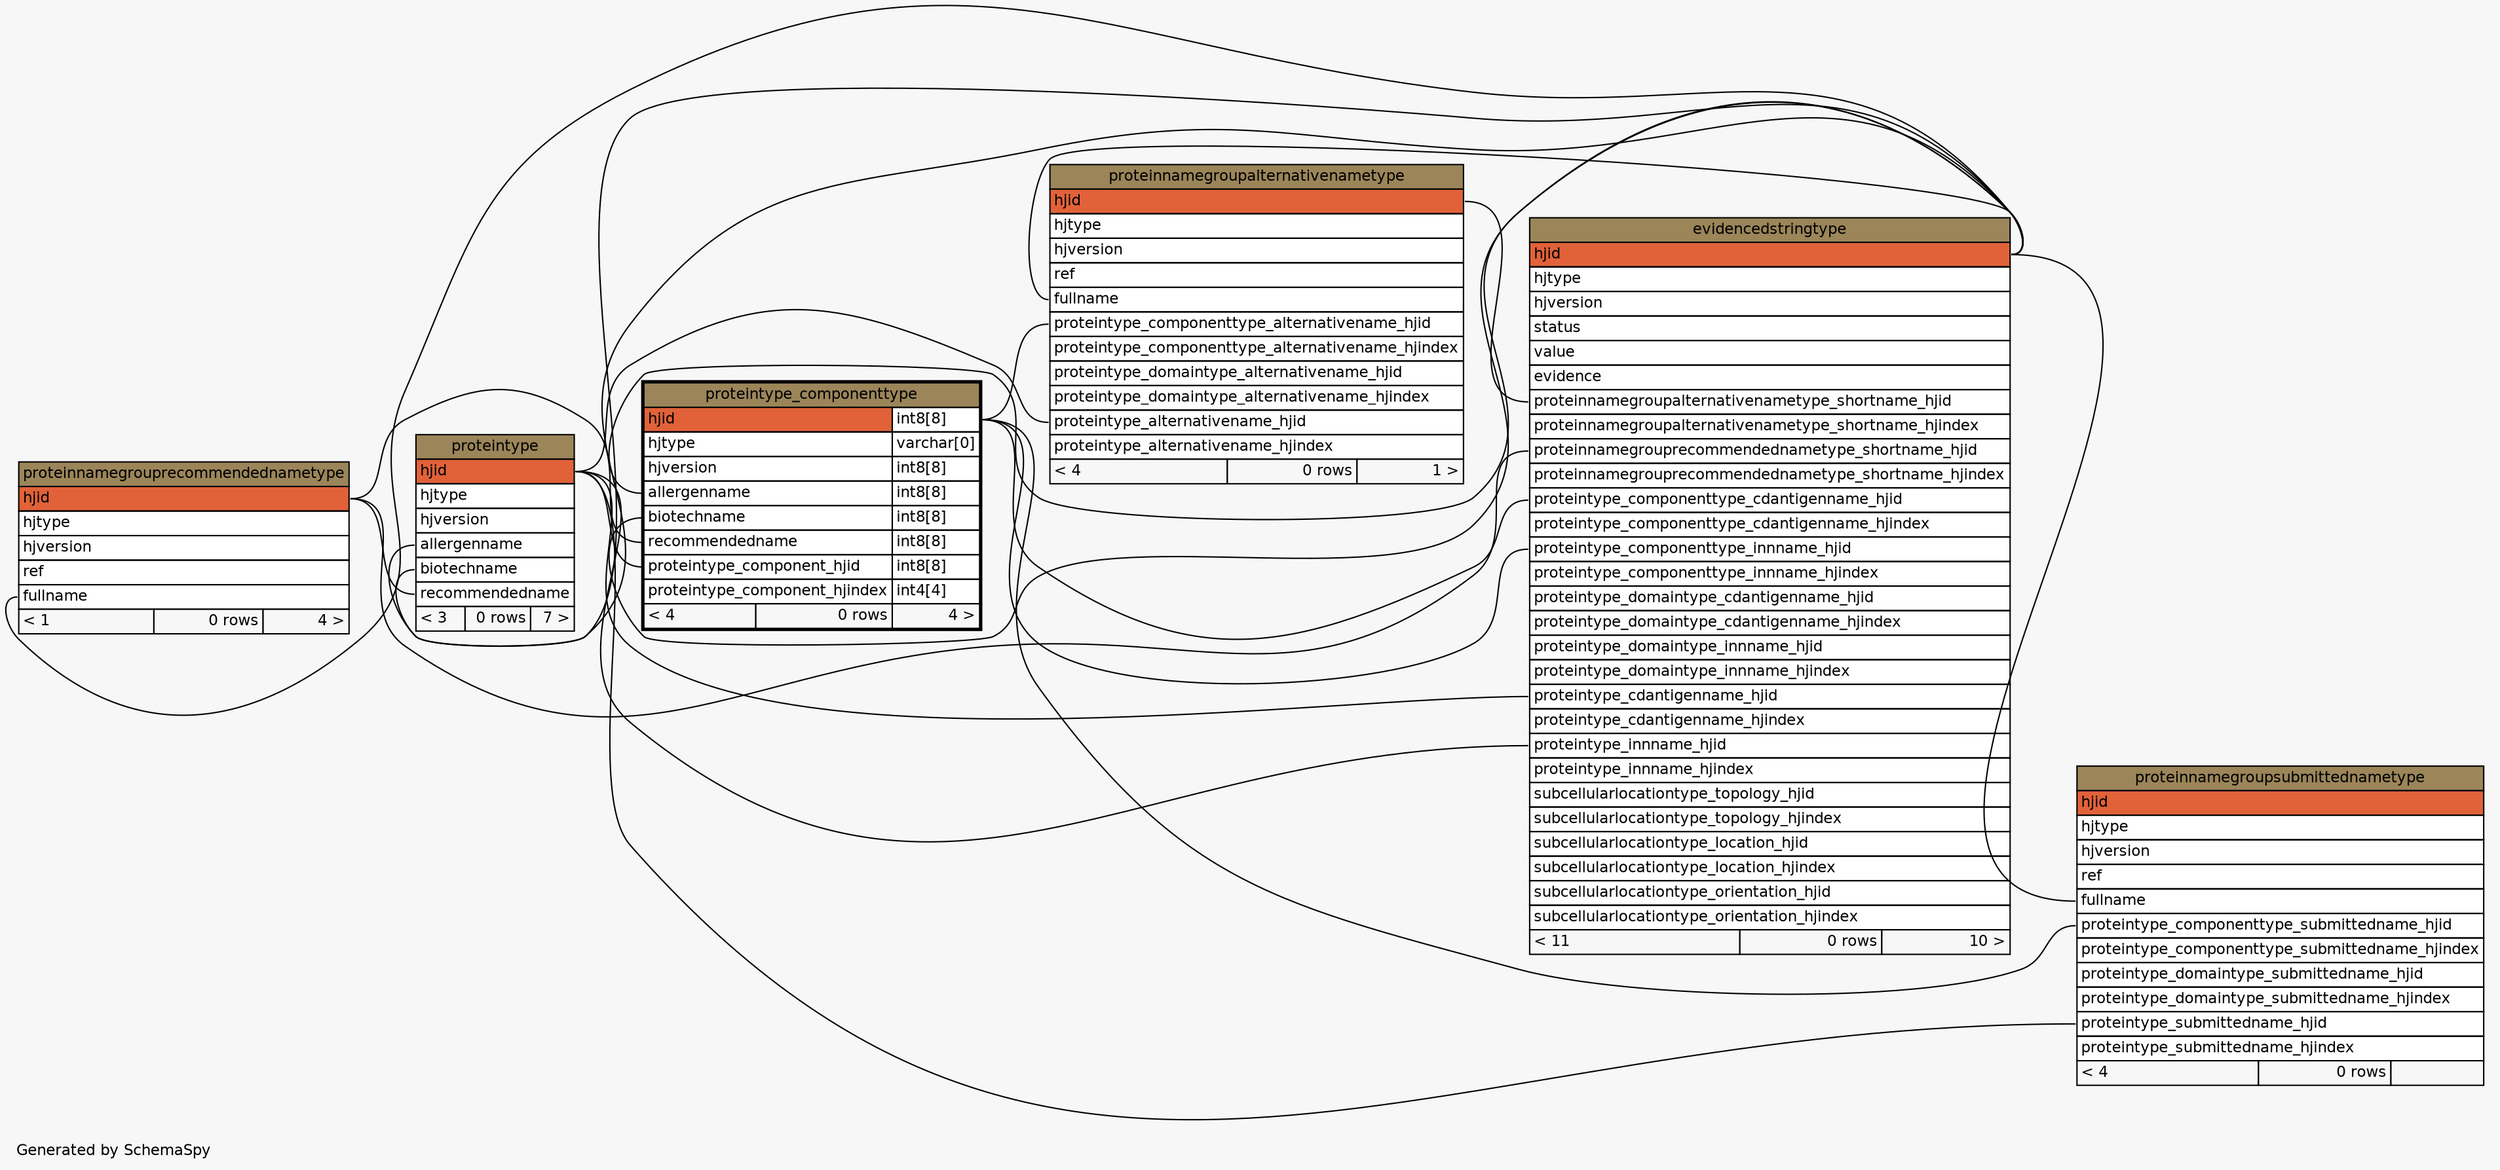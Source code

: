 // dot 2.22.2 on Windows Vista 6.0
// SchemaSpy rev 536
digraph "oneDegreeRelationshipsDiagram" {
  graph [
    rankdir="RL"
    bgcolor="#f7f7f7"
    label="\nGenerated by SchemaSpy"
    labeljust="l"
    nodesep="0.18"
    ranksep="0.46"
    fontname="Helvetica"
    fontsize="11"
  ];
  node [
    fontname="Helvetica"
    fontsize="11"
    shape="plaintext"
  ];
  edge [
    arrowsize="0.8"
  ];
  "evidencedstringtype":"proteinnamegroupalternativenametype_shortname_hjid":w -> "proteinnamegroupalternativenametype":"hjid":e [arrowhead=none arrowtail=crowodot];
  "evidencedstringtype":"proteinnamegrouprecommendednametype_shortname_hjid":w -> "proteinnamegrouprecommendednametype":"hjid":e [arrowhead=none arrowtail=crowodot];
  "evidencedstringtype":"proteintype_cdantigenname_hjid":w -> "proteintype":"hjid":e [arrowhead=none arrowtail=crowodot];
  "evidencedstringtype":"proteintype_componenttype_cdantigenname_hjid":w -> "proteintype_componenttype":"hjid.type":e [arrowhead=none arrowtail=crowodot];
  "evidencedstringtype":"proteintype_componenttype_innname_hjid":w -> "proteintype_componenttype":"hjid.type":e [arrowhead=none arrowtail=crowodot];
  "evidencedstringtype":"proteintype_innname_hjid":w -> "proteintype":"hjid":e [arrowhead=none arrowtail=crowodot];
  "proteinnamegroupalternativenametype":"fullname":w -> "evidencedstringtype":"hjid":e [arrowhead=none arrowtail=crowodot];
  "proteinnamegroupalternativenametype":"proteintype_alternativename_hjid":w -> "proteintype":"hjid":e [arrowhead=none arrowtail=crowodot];
  "proteinnamegroupalternativenametype":"proteintype_componenttype_alternativename_hjid":w -> "proteintype_componenttype":"hjid.type":e [arrowhead=none arrowtail=crowodot];
  "proteinnamegrouprecommendednametype":"fullname":w -> "evidencedstringtype":"hjid":e [arrowhead=none arrowtail=crowodot];
  "proteinnamegroupsubmittednametype":"fullname":w -> "evidencedstringtype":"hjid":e [arrowhead=none arrowtail=crowodot];
  "proteinnamegroupsubmittednametype":"proteintype_componenttype_submittedname_hjid":w -> "proteintype_componenttype":"hjid.type":e [arrowhead=none arrowtail=crowodot];
  "proteinnamegroupsubmittednametype":"proteintype_submittedname_hjid":w -> "proteintype":"hjid":e [arrowhead=none arrowtail=crowodot];
  "proteintype":"allergenname":w -> "evidencedstringtype":"hjid":e [arrowhead=none arrowtail=crowodot];
  "proteintype":"biotechname":w -> "evidencedstringtype":"hjid":e [arrowhead=none arrowtail=crowodot];
  "proteintype":"recommendedname":w -> "proteinnamegrouprecommendednametype":"hjid":e [arrowhead=none arrowtail=crowodot];
  "proteintype_componenttype":"allergenname":w -> "evidencedstringtype":"hjid":e [arrowhead=none arrowtail=crowodot];
  "proteintype_componenttype":"biotechname":w -> "evidencedstringtype":"hjid":e [arrowhead=none arrowtail=crowodot];
  "proteintype_componenttype":"proteintype_component_hjid":w -> "proteintype":"hjid":e [arrowhead=none arrowtail=crowodot];
  "proteintype_componenttype":"recommendedname":w -> "proteinnamegrouprecommendednametype":"hjid":e [arrowhead=none arrowtail=crowodot];
  "evidencedstringtype" [
    label=<
    <TABLE BORDER="0" CELLBORDER="1" CELLSPACING="0" BGCOLOR="#ffffff">
      <TR><TD COLSPAN="3" BGCOLOR="#9b8559" ALIGN="CENTER">evidencedstringtype</TD></TR>
      <TR><TD PORT="hjid" COLSPAN="3" BGCOLOR="#e16239" ALIGN="LEFT">hjid</TD></TR>
      <TR><TD PORT="hjtype" COLSPAN="3" ALIGN="LEFT">hjtype</TD></TR>
      <TR><TD PORT="hjversion" COLSPAN="3" ALIGN="LEFT">hjversion</TD></TR>
      <TR><TD PORT="status" COLSPAN="3" ALIGN="LEFT">status</TD></TR>
      <TR><TD PORT="value" COLSPAN="3" ALIGN="LEFT">value</TD></TR>
      <TR><TD PORT="evidence" COLSPAN="3" ALIGN="LEFT">evidence</TD></TR>
      <TR><TD PORT="proteinnamegroupalternativenametype_shortname_hjid" COLSPAN="3" ALIGN="LEFT">proteinnamegroupalternativenametype_shortname_hjid</TD></TR>
      <TR><TD PORT="proteinnamegroupalternativenametype_shortname_hjindex" COLSPAN="3" ALIGN="LEFT">proteinnamegroupalternativenametype_shortname_hjindex</TD></TR>
      <TR><TD PORT="proteinnamegrouprecommendednametype_shortname_hjid" COLSPAN="3" ALIGN="LEFT">proteinnamegrouprecommendednametype_shortname_hjid</TD></TR>
      <TR><TD PORT="proteinnamegrouprecommendednametype_shortname_hjindex" COLSPAN="3" ALIGN="LEFT">proteinnamegrouprecommendednametype_shortname_hjindex</TD></TR>
      <TR><TD PORT="proteintype_componenttype_cdantigenname_hjid" COLSPAN="3" ALIGN="LEFT">proteintype_componenttype_cdantigenname_hjid</TD></TR>
      <TR><TD PORT="proteintype_componenttype_cdantigenname_hjindex" COLSPAN="3" ALIGN="LEFT">proteintype_componenttype_cdantigenname_hjindex</TD></TR>
      <TR><TD PORT="proteintype_componenttype_innname_hjid" COLSPAN="3" ALIGN="LEFT">proteintype_componenttype_innname_hjid</TD></TR>
      <TR><TD PORT="proteintype_componenttype_innname_hjindex" COLSPAN="3" ALIGN="LEFT">proteintype_componenttype_innname_hjindex</TD></TR>
      <TR><TD PORT="proteintype_domaintype_cdantigenname_hjid" COLSPAN="3" ALIGN="LEFT">proteintype_domaintype_cdantigenname_hjid</TD></TR>
      <TR><TD PORT="proteintype_domaintype_cdantigenname_hjindex" COLSPAN="3" ALIGN="LEFT">proteintype_domaintype_cdantigenname_hjindex</TD></TR>
      <TR><TD PORT="proteintype_domaintype_innname_hjid" COLSPAN="3" ALIGN="LEFT">proteintype_domaintype_innname_hjid</TD></TR>
      <TR><TD PORT="proteintype_domaintype_innname_hjindex" COLSPAN="3" ALIGN="LEFT">proteintype_domaintype_innname_hjindex</TD></TR>
      <TR><TD PORT="proteintype_cdantigenname_hjid" COLSPAN="3" ALIGN="LEFT">proteintype_cdantigenname_hjid</TD></TR>
      <TR><TD PORT="proteintype_cdantigenname_hjindex" COLSPAN="3" ALIGN="LEFT">proteintype_cdantigenname_hjindex</TD></TR>
      <TR><TD PORT="proteintype_innname_hjid" COLSPAN="3" ALIGN="LEFT">proteintype_innname_hjid</TD></TR>
      <TR><TD PORT="proteintype_innname_hjindex" COLSPAN="3" ALIGN="LEFT">proteintype_innname_hjindex</TD></TR>
      <TR><TD PORT="subcellularlocationtype_topology_hjid" COLSPAN="3" ALIGN="LEFT">subcellularlocationtype_topology_hjid</TD></TR>
      <TR><TD PORT="subcellularlocationtype_topology_hjindex" COLSPAN="3" ALIGN="LEFT">subcellularlocationtype_topology_hjindex</TD></TR>
      <TR><TD PORT="subcellularlocationtype_location_hjid" COLSPAN="3" ALIGN="LEFT">subcellularlocationtype_location_hjid</TD></TR>
      <TR><TD PORT="subcellularlocationtype_location_hjindex" COLSPAN="3" ALIGN="LEFT">subcellularlocationtype_location_hjindex</TD></TR>
      <TR><TD PORT="subcellularlocationtype_orientation_hjid" COLSPAN="3" ALIGN="LEFT">subcellularlocationtype_orientation_hjid</TD></TR>
      <TR><TD PORT="subcellularlocationtype_orientation_hjindex" COLSPAN="3" ALIGN="LEFT">subcellularlocationtype_orientation_hjindex</TD></TR>
      <TR><TD ALIGN="LEFT" BGCOLOR="#f7f7f7">&lt; 11</TD><TD ALIGN="RIGHT" BGCOLOR="#f7f7f7">0 rows</TD><TD ALIGN="RIGHT" BGCOLOR="#f7f7f7">10 &gt;</TD></TR>
    </TABLE>>
    URL="evidencedstringtype.html"
    tooltip="evidencedstringtype"
  ];
  "proteinnamegroupalternativenametype" [
    label=<
    <TABLE BORDER="0" CELLBORDER="1" CELLSPACING="0" BGCOLOR="#ffffff">
      <TR><TD COLSPAN="3" BGCOLOR="#9b8559" ALIGN="CENTER">proteinnamegroupalternativenametype</TD></TR>
      <TR><TD PORT="hjid" COLSPAN="3" BGCOLOR="#e16239" ALIGN="LEFT">hjid</TD></TR>
      <TR><TD PORT="hjtype" COLSPAN="3" ALIGN="LEFT">hjtype</TD></TR>
      <TR><TD PORT="hjversion" COLSPAN="3" ALIGN="LEFT">hjversion</TD></TR>
      <TR><TD PORT="ref" COLSPAN="3" ALIGN="LEFT">ref</TD></TR>
      <TR><TD PORT="fullname" COLSPAN="3" ALIGN="LEFT">fullname</TD></TR>
      <TR><TD PORT="proteintype_componenttype_alternativename_hjid" COLSPAN="3" ALIGN="LEFT">proteintype_componenttype_alternativename_hjid</TD></TR>
      <TR><TD PORT="proteintype_componenttype_alternativename_hjindex" COLSPAN="3" ALIGN="LEFT">proteintype_componenttype_alternativename_hjindex</TD></TR>
      <TR><TD PORT="proteintype_domaintype_alternativename_hjid" COLSPAN="3" ALIGN="LEFT">proteintype_domaintype_alternativename_hjid</TD></TR>
      <TR><TD PORT="proteintype_domaintype_alternativename_hjindex" COLSPAN="3" ALIGN="LEFT">proteintype_domaintype_alternativename_hjindex</TD></TR>
      <TR><TD PORT="proteintype_alternativename_hjid" COLSPAN="3" ALIGN="LEFT">proteintype_alternativename_hjid</TD></TR>
      <TR><TD PORT="proteintype_alternativename_hjindex" COLSPAN="3" ALIGN="LEFT">proteintype_alternativename_hjindex</TD></TR>
      <TR><TD ALIGN="LEFT" BGCOLOR="#f7f7f7">&lt; 4</TD><TD ALIGN="RIGHT" BGCOLOR="#f7f7f7">0 rows</TD><TD ALIGN="RIGHT" BGCOLOR="#f7f7f7">1 &gt;</TD></TR>
    </TABLE>>
    URL="proteinnamegroupalternativenametype.html"
    tooltip="proteinnamegroupalternativenametype"
  ];
  "proteinnamegrouprecommendednametype" [
    label=<
    <TABLE BORDER="0" CELLBORDER="1" CELLSPACING="0" BGCOLOR="#ffffff">
      <TR><TD COLSPAN="3" BGCOLOR="#9b8559" ALIGN="CENTER">proteinnamegrouprecommendednametype</TD></TR>
      <TR><TD PORT="hjid" COLSPAN="3" BGCOLOR="#e16239" ALIGN="LEFT">hjid</TD></TR>
      <TR><TD PORT="hjtype" COLSPAN="3" ALIGN="LEFT">hjtype</TD></TR>
      <TR><TD PORT="hjversion" COLSPAN="3" ALIGN="LEFT">hjversion</TD></TR>
      <TR><TD PORT="ref" COLSPAN="3" ALIGN="LEFT">ref</TD></TR>
      <TR><TD PORT="fullname" COLSPAN="3" ALIGN="LEFT">fullname</TD></TR>
      <TR><TD ALIGN="LEFT" BGCOLOR="#f7f7f7">&lt; 1</TD><TD ALIGN="RIGHT" BGCOLOR="#f7f7f7">0 rows</TD><TD ALIGN="RIGHT" BGCOLOR="#f7f7f7">4 &gt;</TD></TR>
    </TABLE>>
    URL="proteinnamegrouprecommendednametype.html"
    tooltip="proteinnamegrouprecommendednametype"
  ];
  "proteinnamegroupsubmittednametype" [
    label=<
    <TABLE BORDER="0" CELLBORDER="1" CELLSPACING="0" BGCOLOR="#ffffff">
      <TR><TD COLSPAN="3" BGCOLOR="#9b8559" ALIGN="CENTER">proteinnamegroupsubmittednametype</TD></TR>
      <TR><TD PORT="hjid" COLSPAN="3" BGCOLOR="#e16239" ALIGN="LEFT">hjid</TD></TR>
      <TR><TD PORT="hjtype" COLSPAN="3" ALIGN="LEFT">hjtype</TD></TR>
      <TR><TD PORT="hjversion" COLSPAN="3" ALIGN="LEFT">hjversion</TD></TR>
      <TR><TD PORT="ref" COLSPAN="3" ALIGN="LEFT">ref</TD></TR>
      <TR><TD PORT="fullname" COLSPAN="3" ALIGN="LEFT">fullname</TD></TR>
      <TR><TD PORT="proteintype_componenttype_submittedname_hjid" COLSPAN="3" ALIGN="LEFT">proteintype_componenttype_submittedname_hjid</TD></TR>
      <TR><TD PORT="proteintype_componenttype_submittedname_hjindex" COLSPAN="3" ALIGN="LEFT">proteintype_componenttype_submittedname_hjindex</TD></TR>
      <TR><TD PORT="proteintype_domaintype_submittedname_hjid" COLSPAN="3" ALIGN="LEFT">proteintype_domaintype_submittedname_hjid</TD></TR>
      <TR><TD PORT="proteintype_domaintype_submittedname_hjindex" COLSPAN="3" ALIGN="LEFT">proteintype_domaintype_submittedname_hjindex</TD></TR>
      <TR><TD PORT="proteintype_submittedname_hjid" COLSPAN="3" ALIGN="LEFT">proteintype_submittedname_hjid</TD></TR>
      <TR><TD PORT="proteintype_submittedname_hjindex" COLSPAN="3" ALIGN="LEFT">proteintype_submittedname_hjindex</TD></TR>
      <TR><TD ALIGN="LEFT" BGCOLOR="#f7f7f7">&lt; 4</TD><TD ALIGN="RIGHT" BGCOLOR="#f7f7f7">0 rows</TD><TD ALIGN="RIGHT" BGCOLOR="#f7f7f7">  </TD></TR>
    </TABLE>>
    URL="proteinnamegroupsubmittednametype.html"
    tooltip="proteinnamegroupsubmittednametype"
  ];
  "proteintype" [
    label=<
    <TABLE BORDER="0" CELLBORDER="1" CELLSPACING="0" BGCOLOR="#ffffff">
      <TR><TD COLSPAN="3" BGCOLOR="#9b8559" ALIGN="CENTER">proteintype</TD></TR>
      <TR><TD PORT="hjid" COLSPAN="3" BGCOLOR="#e16239" ALIGN="LEFT">hjid</TD></TR>
      <TR><TD PORT="hjtype" COLSPAN="3" ALIGN="LEFT">hjtype</TD></TR>
      <TR><TD PORT="hjversion" COLSPAN="3" ALIGN="LEFT">hjversion</TD></TR>
      <TR><TD PORT="allergenname" COLSPAN="3" ALIGN="LEFT">allergenname</TD></TR>
      <TR><TD PORT="biotechname" COLSPAN="3" ALIGN="LEFT">biotechname</TD></TR>
      <TR><TD PORT="recommendedname" COLSPAN="3" ALIGN="LEFT">recommendedname</TD></TR>
      <TR><TD ALIGN="LEFT" BGCOLOR="#f7f7f7">&lt; 3</TD><TD ALIGN="RIGHT" BGCOLOR="#f7f7f7">0 rows</TD><TD ALIGN="RIGHT" BGCOLOR="#f7f7f7">7 &gt;</TD></TR>
    </TABLE>>
    URL="proteintype.html"
    tooltip="proteintype"
  ];
  "proteintype_componenttype" [
    label=<
    <TABLE BORDER="2" CELLBORDER="1" CELLSPACING="0" BGCOLOR="#ffffff">
      <TR><TD COLSPAN="3" BGCOLOR="#9b8559" ALIGN="CENTER">proteintype_componenttype</TD></TR>
      <TR><TD PORT="hjid" COLSPAN="2" BGCOLOR="#e16239" ALIGN="LEFT">hjid</TD><TD PORT="hjid.type" ALIGN="LEFT">int8[8]</TD></TR>
      <TR><TD PORT="hjtype" COLSPAN="2" ALIGN="LEFT">hjtype</TD><TD PORT="hjtype.type" ALIGN="LEFT">varchar[0]</TD></TR>
      <TR><TD PORT="hjversion" COLSPAN="2" ALIGN="LEFT">hjversion</TD><TD PORT="hjversion.type" ALIGN="LEFT">int8[8]</TD></TR>
      <TR><TD PORT="allergenname" COLSPAN="2" ALIGN="LEFT">allergenname</TD><TD PORT="allergenname.type" ALIGN="LEFT">int8[8]</TD></TR>
      <TR><TD PORT="biotechname" COLSPAN="2" ALIGN="LEFT">biotechname</TD><TD PORT="biotechname.type" ALIGN="LEFT">int8[8]</TD></TR>
      <TR><TD PORT="recommendedname" COLSPAN="2" ALIGN="LEFT">recommendedname</TD><TD PORT="recommendedname.type" ALIGN="LEFT">int8[8]</TD></TR>
      <TR><TD PORT="proteintype_component_hjid" COLSPAN="2" ALIGN="LEFT">proteintype_component_hjid</TD><TD PORT="proteintype_component_hjid.type" ALIGN="LEFT">int8[8]</TD></TR>
      <TR><TD PORT="proteintype_component_hjindex" COLSPAN="2" ALIGN="LEFT">proteintype_component_hjindex</TD><TD PORT="proteintype_component_hjindex.type" ALIGN="LEFT">int4[4]</TD></TR>
      <TR><TD ALIGN="LEFT" BGCOLOR="#f7f7f7">&lt; 4</TD><TD ALIGN="RIGHT" BGCOLOR="#f7f7f7">0 rows</TD><TD ALIGN="RIGHT" BGCOLOR="#f7f7f7">4 &gt;</TD></TR>
    </TABLE>>
    URL="proteintype_componenttype.html"
    tooltip="proteintype_componenttype"
  ];
}
